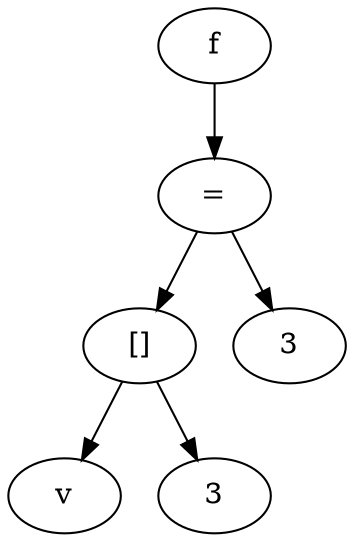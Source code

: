digraph {
x558f0ab50d30 -> x558f0ab50c50
x558f0ab50c50 -> x558f0ab50a20
x558f0ab50c50 -> x558f0ab50b70
x558f0ab50a20 -> x558f0ab509b0
x558f0ab50a20 -> x558f0ab508d0
x558f0ab50d30 [label="f"];
x558f0ab50c50 [label="="];
x558f0ab50a20 [label="[]"];
x558f0ab509b0 [label="v"];
x558f0ab508d0 [label="3"];
x558f0ab50b70 [label="3"];
}
